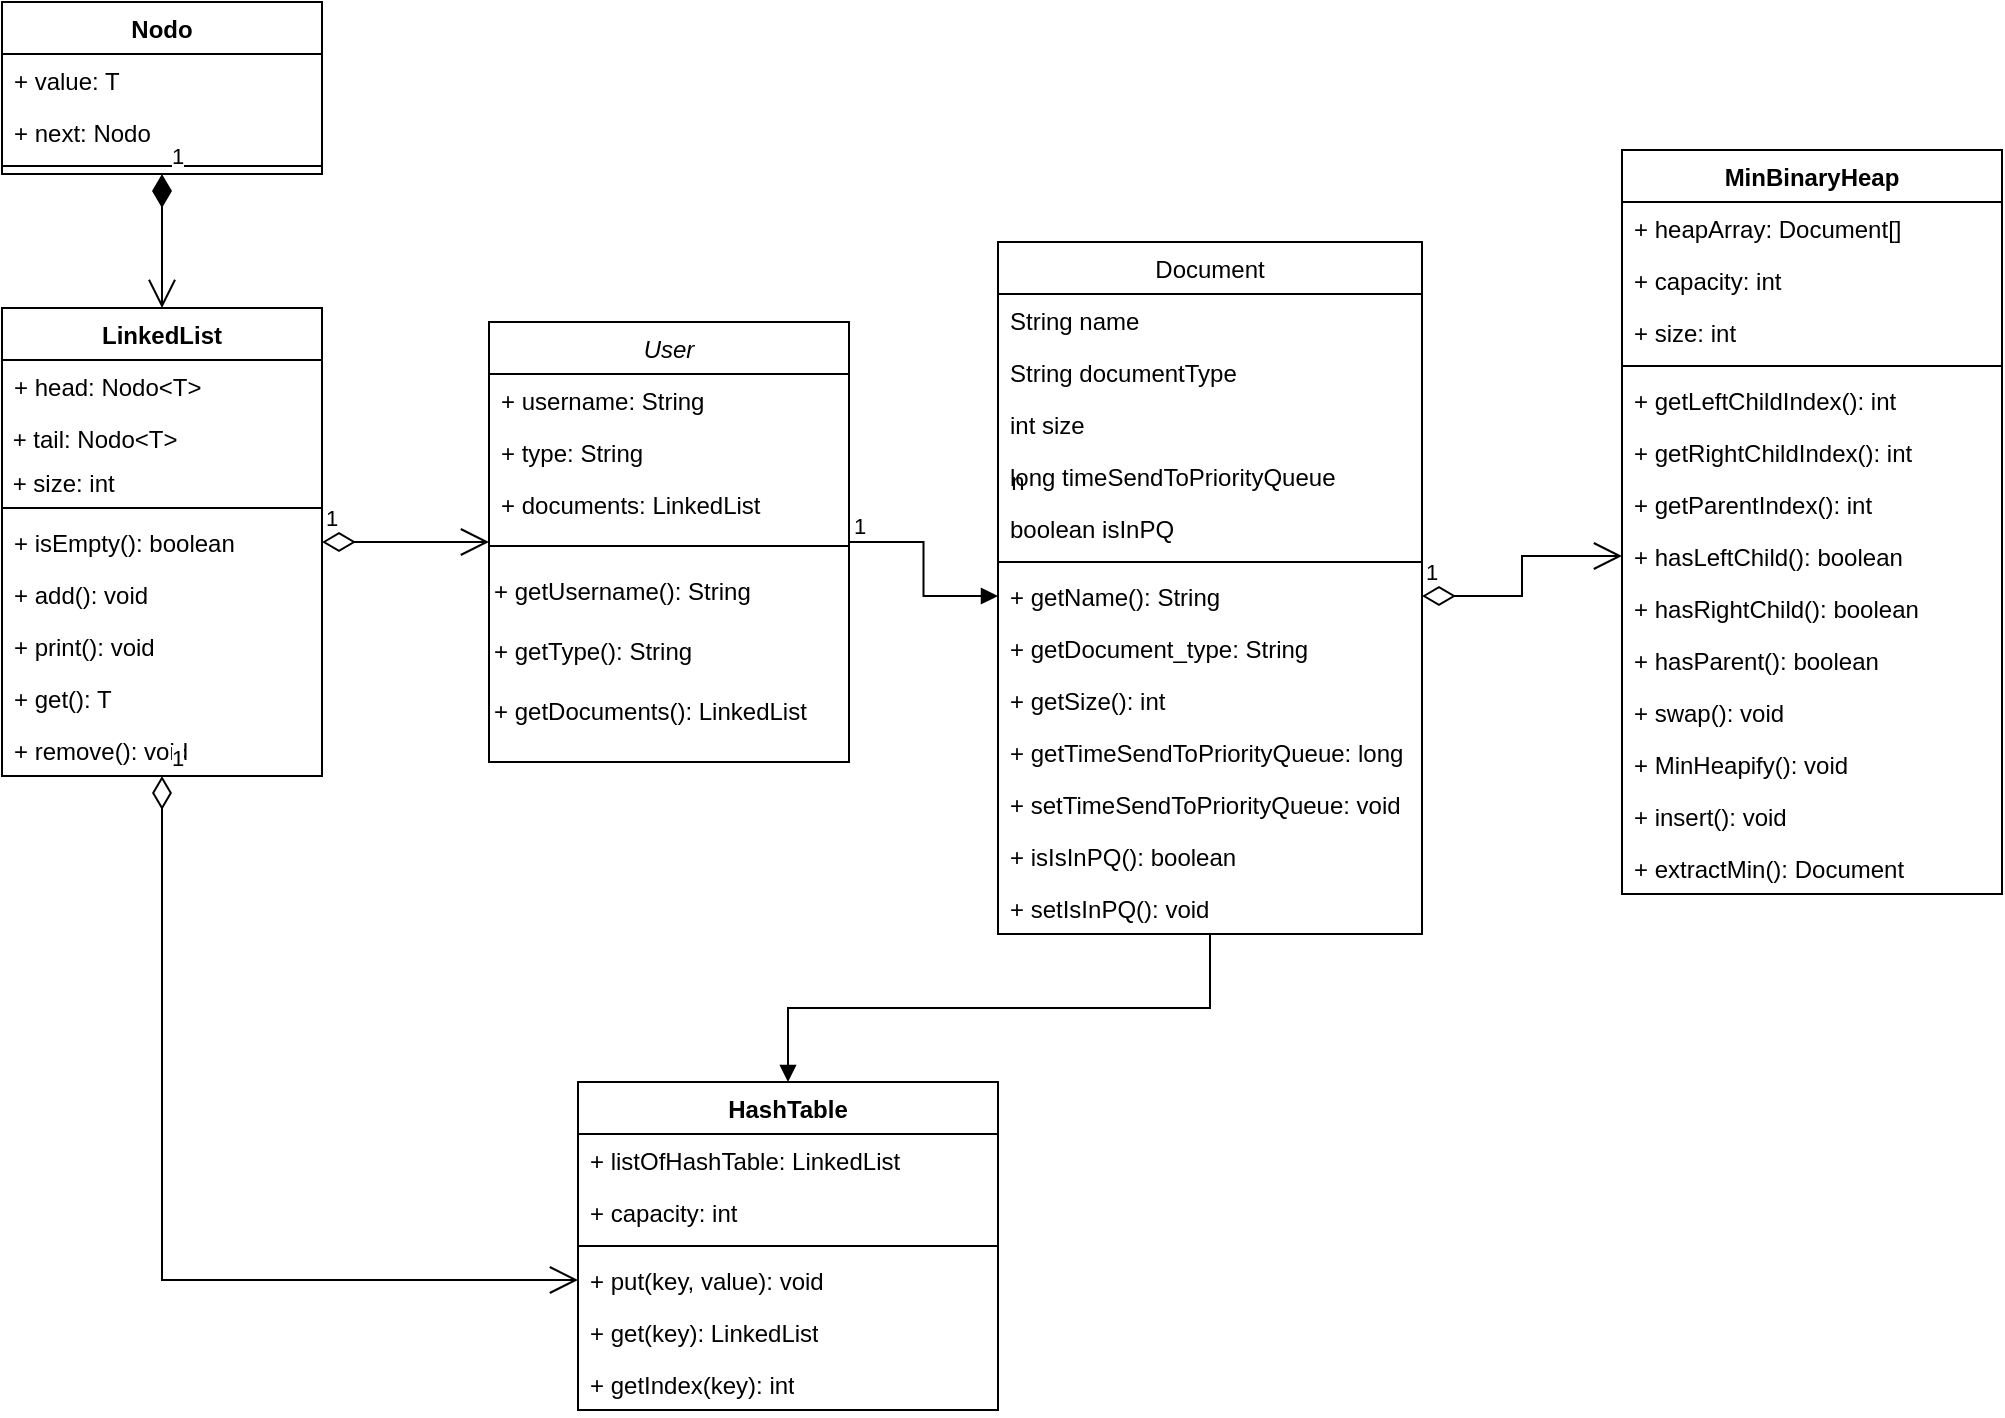 <mxfile version="22.1.4" type="device">
  <diagram id="C5RBs43oDa-KdzZeNtuy" name="Page-1">
    <mxGraphModel dx="2215" dy="876" grid="1" gridSize="10" guides="1" tooltips="1" connect="1" arrows="1" fold="1" page="1" pageScale="1" pageWidth="827" pageHeight="1169" math="0" shadow="0">
      <root>
        <mxCell id="WIyWlLk6GJQsqaUBKTNV-0" />
        <mxCell id="WIyWlLk6GJQsqaUBKTNV-1" parent="WIyWlLk6GJQsqaUBKTNV-0" />
        <mxCell id="zkfFHV4jXpPFQw0GAbJ--0" value="User" style="swimlane;fontStyle=2;align=center;verticalAlign=top;childLayout=stackLayout;horizontal=1;startSize=26;horizontalStack=0;resizeParent=1;resizeLast=0;collapsible=1;marginBottom=0;rounded=0;shadow=0;strokeWidth=1;" parent="WIyWlLk6GJQsqaUBKTNV-1" vertex="1">
          <mxGeometry x="233.5" y="180" width="180" height="220" as="geometry">
            <mxRectangle x="230" y="140" width="160" height="26" as="alternateBounds" />
          </mxGeometry>
        </mxCell>
        <mxCell id="zkfFHV4jXpPFQw0GAbJ--1" value="+ username: String" style="text;align=left;verticalAlign=top;spacingLeft=4;spacingRight=4;overflow=hidden;rotatable=0;points=[[0,0.5],[1,0.5]];portConstraint=eastwest;" parent="zkfFHV4jXpPFQw0GAbJ--0" vertex="1">
          <mxGeometry y="26" width="180" height="26" as="geometry" />
        </mxCell>
        <mxCell id="zkfFHV4jXpPFQw0GAbJ--2" value="+ type: String" style="text;align=left;verticalAlign=top;spacingLeft=4;spacingRight=4;overflow=hidden;rotatable=0;points=[[0,0.5],[1,0.5]];portConstraint=eastwest;rounded=0;shadow=0;html=0;" parent="zkfFHV4jXpPFQw0GAbJ--0" vertex="1">
          <mxGeometry y="52" width="180" height="26" as="geometry" />
        </mxCell>
        <mxCell id="zkfFHV4jXpPFQw0GAbJ--3" value="+ documents: LinkedList" style="text;align=left;verticalAlign=top;spacingLeft=4;spacingRight=4;overflow=hidden;rotatable=0;points=[[0,0.5],[1,0.5]];portConstraint=eastwest;rounded=0;shadow=0;html=0;" parent="zkfFHV4jXpPFQw0GAbJ--0" vertex="1">
          <mxGeometry y="78" width="180" height="26" as="geometry" />
        </mxCell>
        <mxCell id="zkfFHV4jXpPFQw0GAbJ--4" value="" style="line;html=1;strokeWidth=1;align=left;verticalAlign=middle;spacingTop=-1;spacingLeft=3;spacingRight=3;rotatable=0;labelPosition=right;points=[];portConstraint=eastwest;" parent="zkfFHV4jXpPFQw0GAbJ--0" vertex="1">
          <mxGeometry y="104" width="180" height="16" as="geometry" />
        </mxCell>
        <mxCell id="7mVBPXrK7mxMD2qALkh3-14" value="+ getUsername(): String" style="text;html=1;align=left;verticalAlign=middle;resizable=0;points=[];autosize=1;strokeColor=none;fillColor=none;" vertex="1" parent="zkfFHV4jXpPFQw0GAbJ--0">
          <mxGeometry y="120" width="180" height="30" as="geometry" />
        </mxCell>
        <mxCell id="7mVBPXrK7mxMD2qALkh3-13" value="+ getType(): String" style="text;html=1;align=left;verticalAlign=middle;resizable=0;points=[];autosize=1;strokeColor=none;fillColor=none;" vertex="1" parent="zkfFHV4jXpPFQw0GAbJ--0">
          <mxGeometry y="150" width="180" height="30" as="geometry" />
        </mxCell>
        <mxCell id="7mVBPXrK7mxMD2qALkh3-12" value="+ getDocuments(): LinkedList" style="text;html=1;align=left;verticalAlign=middle;resizable=0;points=[];autosize=1;strokeColor=none;fillColor=none;" vertex="1" parent="zkfFHV4jXpPFQw0GAbJ--0">
          <mxGeometry y="180" width="180" height="30" as="geometry" />
        </mxCell>
        <mxCell id="zkfFHV4jXpPFQw0GAbJ--17" value="Document" style="swimlane;fontStyle=0;align=center;verticalAlign=top;childLayout=stackLayout;horizontal=1;startSize=26;horizontalStack=0;resizeParent=1;resizeLast=0;collapsible=1;marginBottom=0;rounded=0;shadow=0;strokeWidth=1;" parent="WIyWlLk6GJQsqaUBKTNV-1" vertex="1">
          <mxGeometry x="488" y="140" width="212" height="346" as="geometry">
            <mxRectangle x="550" y="140" width="160" height="26" as="alternateBounds" />
          </mxGeometry>
        </mxCell>
        <mxCell id="zkfFHV4jXpPFQw0GAbJ--18" value="String name" style="text;align=left;verticalAlign=top;spacingLeft=4;spacingRight=4;overflow=hidden;rotatable=0;points=[[0,0.5],[1,0.5]];portConstraint=eastwest;" parent="zkfFHV4jXpPFQw0GAbJ--17" vertex="1">
          <mxGeometry y="26" width="212" height="26" as="geometry" />
        </mxCell>
        <mxCell id="zkfFHV4jXpPFQw0GAbJ--19" value="String documentType" style="text;align=left;verticalAlign=top;spacingLeft=4;spacingRight=4;overflow=hidden;rotatable=0;points=[[0,0.5],[1,0.5]];portConstraint=eastwest;rounded=0;shadow=0;html=0;" parent="zkfFHV4jXpPFQw0GAbJ--17" vertex="1">
          <mxGeometry y="52" width="212" height="26" as="geometry" />
        </mxCell>
        <mxCell id="zkfFHV4jXpPFQw0GAbJ--20" value="int size" style="text;align=left;verticalAlign=top;spacingLeft=4;spacingRight=4;overflow=hidden;rotatable=0;points=[[0,0.5],[1,0.5]];portConstraint=eastwest;rounded=0;shadow=0;html=0;" parent="zkfFHV4jXpPFQw0GAbJ--17" vertex="1">
          <mxGeometry y="78" width="212" height="26" as="geometry" />
        </mxCell>
        <mxCell id="zkfFHV4jXpPFQw0GAbJ--21" value="long timeSendToPriorityQueue" style="text;align=left;verticalAlign=top;spacingLeft=4;spacingRight=4;overflow=hidden;rotatable=0;points=[[0,0.5],[1,0.5]];portConstraint=eastwest;rounded=0;shadow=0;html=0;" parent="zkfFHV4jXpPFQw0GAbJ--17" vertex="1">
          <mxGeometry y="104" width="212" height="26" as="geometry" />
        </mxCell>
        <mxCell id="zkfFHV4jXpPFQw0GAbJ--22" value="boolean isInPQ " style="text;align=left;verticalAlign=top;spacingLeft=4;spacingRight=4;overflow=hidden;rotatable=0;points=[[0,0.5],[1,0.5]];portConstraint=eastwest;rounded=0;shadow=0;html=0;" parent="zkfFHV4jXpPFQw0GAbJ--17" vertex="1">
          <mxGeometry y="130" width="212" height="26" as="geometry" />
        </mxCell>
        <mxCell id="zkfFHV4jXpPFQw0GAbJ--23" value="" style="line;html=1;strokeWidth=1;align=left;verticalAlign=middle;spacingTop=-1;spacingLeft=3;spacingRight=3;rotatable=0;labelPosition=right;points=[];portConstraint=eastwest;" parent="zkfFHV4jXpPFQw0GAbJ--17" vertex="1">
          <mxGeometry y="156" width="212" height="8" as="geometry" />
        </mxCell>
        <mxCell id="7mVBPXrK7mxMD2qALkh3-36" value="+ getName(): String" style="text;strokeColor=none;fillColor=none;align=left;verticalAlign=top;spacingLeft=4;spacingRight=4;overflow=hidden;rotatable=0;points=[[0,0.5],[1,0.5]];portConstraint=eastwest;whiteSpace=wrap;html=1;" vertex="1" parent="zkfFHV4jXpPFQw0GAbJ--17">
          <mxGeometry y="164" width="212" height="26" as="geometry" />
        </mxCell>
        <mxCell id="7mVBPXrK7mxMD2qALkh3-41" value="+ getDocument_type: String" style="text;strokeColor=none;fillColor=none;align=left;verticalAlign=top;spacingLeft=4;spacingRight=4;overflow=hidden;rotatable=0;points=[[0,0.5],[1,0.5]];portConstraint=eastwest;whiteSpace=wrap;html=1;" vertex="1" parent="zkfFHV4jXpPFQw0GAbJ--17">
          <mxGeometry y="190" width="212" height="26" as="geometry" />
        </mxCell>
        <mxCell id="7mVBPXrK7mxMD2qALkh3-39" value="+ getSize(): int" style="text;strokeColor=none;fillColor=none;align=left;verticalAlign=top;spacingLeft=4;spacingRight=4;overflow=hidden;rotatable=0;points=[[0,0.5],[1,0.5]];portConstraint=eastwest;whiteSpace=wrap;html=1;" vertex="1" parent="zkfFHV4jXpPFQw0GAbJ--17">
          <mxGeometry y="216" width="212" height="26" as="geometry" />
        </mxCell>
        <mxCell id="7mVBPXrK7mxMD2qALkh3-37" value="+ getTimeSendToPriorityQueue: long" style="text;strokeColor=none;fillColor=none;align=left;verticalAlign=top;spacingLeft=4;spacingRight=4;overflow=hidden;rotatable=0;points=[[0,0.5],[1,0.5]];portConstraint=eastwest;whiteSpace=wrap;html=1;" vertex="1" parent="zkfFHV4jXpPFQw0GAbJ--17">
          <mxGeometry y="242" width="212" height="26" as="geometry" />
        </mxCell>
        <mxCell id="7mVBPXrK7mxMD2qALkh3-42" value="+ setTimeSendToPriorityQueue: void" style="text;strokeColor=none;fillColor=none;align=left;verticalAlign=top;spacingLeft=4;spacingRight=4;overflow=hidden;rotatable=0;points=[[0,0.5],[1,0.5]];portConstraint=eastwest;whiteSpace=wrap;html=1;" vertex="1" parent="zkfFHV4jXpPFQw0GAbJ--17">
          <mxGeometry y="268" width="212" height="26" as="geometry" />
        </mxCell>
        <mxCell id="7mVBPXrK7mxMD2qALkh3-38" value="+ isIsInPQ(): boolean" style="text;strokeColor=none;fillColor=none;align=left;verticalAlign=top;spacingLeft=4;spacingRight=4;overflow=hidden;rotatable=0;points=[[0,0.5],[1,0.5]];portConstraint=eastwest;whiteSpace=wrap;html=1;" vertex="1" parent="zkfFHV4jXpPFQw0GAbJ--17">
          <mxGeometry y="294" width="212" height="26" as="geometry" />
        </mxCell>
        <mxCell id="7mVBPXrK7mxMD2qALkh3-40" value="+ setIsInPQ(): void" style="text;strokeColor=none;fillColor=none;align=left;verticalAlign=top;spacingLeft=4;spacingRight=4;overflow=hidden;rotatable=0;points=[[0,0.5],[1,0.5]];portConstraint=eastwest;whiteSpace=wrap;html=1;" vertex="1" parent="zkfFHV4jXpPFQw0GAbJ--17">
          <mxGeometry y="320" width="212" height="26" as="geometry" />
        </mxCell>
        <mxCell id="7mVBPXrK7mxMD2qALkh3-4" value="n" style="text;html=1;strokeColor=none;fillColor=none;align=center;verticalAlign=middle;whiteSpace=wrap;rounded=0;" vertex="1" parent="WIyWlLk6GJQsqaUBKTNV-1">
          <mxGeometry x="488" y="250" width="20" height="20" as="geometry" />
        </mxCell>
        <mxCell id="7mVBPXrK7mxMD2qALkh3-15" value="LinkedList" style="swimlane;fontStyle=1;align=center;verticalAlign=top;childLayout=stackLayout;horizontal=1;startSize=26;horizontalStack=0;resizeParent=1;resizeParentMax=0;resizeLast=0;collapsible=1;marginBottom=0;whiteSpace=wrap;html=1;" vertex="1" parent="WIyWlLk6GJQsqaUBKTNV-1">
          <mxGeometry x="-10" y="173" width="160" height="234" as="geometry" />
        </mxCell>
        <mxCell id="7mVBPXrK7mxMD2qALkh3-16" value="+ head: Nodo&amp;lt;T&amp;gt;" style="text;strokeColor=none;fillColor=none;align=left;verticalAlign=top;spacingLeft=4;spacingRight=4;overflow=hidden;rotatable=0;points=[[0,0.5],[1,0.5]];portConstraint=eastwest;whiteSpace=wrap;html=1;" vertex="1" parent="7mVBPXrK7mxMD2qALkh3-15">
          <mxGeometry y="26" width="160" height="26" as="geometry" />
        </mxCell>
        <mxCell id="7mVBPXrK7mxMD2qALkh3-19" value="&amp;nbsp;+ tail: Nodo&amp;lt;T&amp;gt;" style="text;html=1;strokeColor=none;fillColor=none;align=left;verticalAlign=middle;whiteSpace=wrap;rounded=0;" vertex="1" parent="7mVBPXrK7mxMD2qALkh3-15">
          <mxGeometry y="52" width="160" height="28" as="geometry" />
        </mxCell>
        <mxCell id="7mVBPXrK7mxMD2qALkh3-21" value="&amp;nbsp;+ size: int" style="text;html=1;strokeColor=none;fillColor=none;align=left;verticalAlign=middle;whiteSpace=wrap;rounded=0;" vertex="1" parent="7mVBPXrK7mxMD2qALkh3-15">
          <mxGeometry y="80" width="160" height="16" as="geometry" />
        </mxCell>
        <mxCell id="7mVBPXrK7mxMD2qALkh3-17" value="" style="line;strokeWidth=1;fillColor=none;align=left;verticalAlign=middle;spacingTop=-1;spacingLeft=3;spacingRight=3;rotatable=0;labelPosition=right;points=[];portConstraint=eastwest;strokeColor=inherit;" vertex="1" parent="7mVBPXrK7mxMD2qALkh3-15">
          <mxGeometry y="96" width="160" height="8" as="geometry" />
        </mxCell>
        <mxCell id="7mVBPXrK7mxMD2qALkh3-18" value="+ isEmpty(): boolean" style="text;strokeColor=none;fillColor=none;align=left;verticalAlign=top;spacingLeft=4;spacingRight=4;overflow=hidden;rotatable=0;points=[[0,0.5],[1,0.5]];portConstraint=eastwest;whiteSpace=wrap;html=1;" vertex="1" parent="7mVBPXrK7mxMD2qALkh3-15">
          <mxGeometry y="104" width="160" height="26" as="geometry" />
        </mxCell>
        <mxCell id="7mVBPXrK7mxMD2qALkh3-22" value="+ add(): void" style="text;strokeColor=none;fillColor=none;align=left;verticalAlign=top;spacingLeft=4;spacingRight=4;overflow=hidden;rotatable=0;points=[[0,0.5],[1,0.5]];portConstraint=eastwest;whiteSpace=wrap;html=1;" vertex="1" parent="7mVBPXrK7mxMD2qALkh3-15">
          <mxGeometry y="130" width="160" height="26" as="geometry" />
        </mxCell>
        <mxCell id="7mVBPXrK7mxMD2qALkh3-23" value="+ print(): void" style="text;strokeColor=none;fillColor=none;align=left;verticalAlign=top;spacingLeft=4;spacingRight=4;overflow=hidden;rotatable=0;points=[[0,0.5],[1,0.5]];portConstraint=eastwest;whiteSpace=wrap;html=1;" vertex="1" parent="7mVBPXrK7mxMD2qALkh3-15">
          <mxGeometry y="156" width="160" height="26" as="geometry" />
        </mxCell>
        <mxCell id="7mVBPXrK7mxMD2qALkh3-28" value="+ get(): T" style="text;strokeColor=none;fillColor=none;align=left;verticalAlign=top;spacingLeft=4;spacingRight=4;overflow=hidden;rotatable=0;points=[[0,0.5],[1,0.5]];portConstraint=eastwest;whiteSpace=wrap;html=1;" vertex="1" parent="7mVBPXrK7mxMD2qALkh3-15">
          <mxGeometry y="182" width="160" height="26" as="geometry" />
        </mxCell>
        <mxCell id="7mVBPXrK7mxMD2qALkh3-29" value="+ remove(): void" style="text;strokeColor=none;fillColor=none;align=left;verticalAlign=top;spacingLeft=4;spacingRight=4;overflow=hidden;rotatable=0;points=[[0,0.5],[1,0.5]];portConstraint=eastwest;whiteSpace=wrap;html=1;" vertex="1" parent="7mVBPXrK7mxMD2qALkh3-15">
          <mxGeometry y="208" width="160" height="26" as="geometry" />
        </mxCell>
        <mxCell id="7mVBPXrK7mxMD2qALkh3-30" value="Nodo" style="swimlane;fontStyle=1;align=center;verticalAlign=top;childLayout=stackLayout;horizontal=1;startSize=26;horizontalStack=0;resizeParent=1;resizeParentMax=0;resizeLast=0;collapsible=1;marginBottom=0;whiteSpace=wrap;html=1;" vertex="1" parent="WIyWlLk6GJQsqaUBKTNV-1">
          <mxGeometry x="-10" y="20" width="160" height="86" as="geometry" />
        </mxCell>
        <mxCell id="7mVBPXrK7mxMD2qALkh3-31" value="+ value: T" style="text;strokeColor=none;fillColor=none;align=left;verticalAlign=top;spacingLeft=4;spacingRight=4;overflow=hidden;rotatable=0;points=[[0,0.5],[1,0.5]];portConstraint=eastwest;whiteSpace=wrap;html=1;" vertex="1" parent="7mVBPXrK7mxMD2qALkh3-30">
          <mxGeometry y="26" width="160" height="26" as="geometry" />
        </mxCell>
        <mxCell id="7mVBPXrK7mxMD2qALkh3-34" value="+ next: Nodo" style="text;strokeColor=none;fillColor=none;align=left;verticalAlign=top;spacingLeft=4;spacingRight=4;overflow=hidden;rotatable=0;points=[[0,0.5],[1,0.5]];portConstraint=eastwest;whiteSpace=wrap;html=1;" vertex="1" parent="7mVBPXrK7mxMD2qALkh3-30">
          <mxGeometry y="52" width="160" height="26" as="geometry" />
        </mxCell>
        <mxCell id="7mVBPXrK7mxMD2qALkh3-32" value="" style="line;strokeWidth=1;fillColor=none;align=left;verticalAlign=middle;spacingTop=-1;spacingLeft=3;spacingRight=3;rotatable=0;labelPosition=right;points=[];portConstraint=eastwest;strokeColor=inherit;" vertex="1" parent="7mVBPXrK7mxMD2qALkh3-30">
          <mxGeometry y="78" width="160" height="8" as="geometry" />
        </mxCell>
        <mxCell id="7mVBPXrK7mxMD2qALkh3-44" value="MinBinaryHeap" style="swimlane;fontStyle=1;align=center;verticalAlign=top;childLayout=stackLayout;horizontal=1;startSize=26;horizontalStack=0;resizeParent=1;resizeParentMax=0;resizeLast=0;collapsible=1;marginBottom=0;whiteSpace=wrap;html=1;" vertex="1" parent="WIyWlLk6GJQsqaUBKTNV-1">
          <mxGeometry x="800" y="94" width="190" height="372" as="geometry" />
        </mxCell>
        <mxCell id="7mVBPXrK7mxMD2qALkh3-49" value="+ heapArray: Document[]" style="text;strokeColor=none;fillColor=none;align=left;verticalAlign=top;spacingLeft=4;spacingRight=4;overflow=hidden;rotatable=0;points=[[0,0.5],[1,0.5]];portConstraint=eastwest;whiteSpace=wrap;html=1;" vertex="1" parent="7mVBPXrK7mxMD2qALkh3-44">
          <mxGeometry y="26" width="190" height="26" as="geometry" />
        </mxCell>
        <mxCell id="7mVBPXrK7mxMD2qALkh3-48" value="+ capacity: int" style="text;strokeColor=none;fillColor=none;align=left;verticalAlign=top;spacingLeft=4;spacingRight=4;overflow=hidden;rotatable=0;points=[[0,0.5],[1,0.5]];portConstraint=eastwest;whiteSpace=wrap;html=1;" vertex="1" parent="7mVBPXrK7mxMD2qALkh3-44">
          <mxGeometry y="52" width="190" height="26" as="geometry" />
        </mxCell>
        <mxCell id="7mVBPXrK7mxMD2qALkh3-45" value="+ size: int" style="text;strokeColor=none;fillColor=none;align=left;verticalAlign=top;spacingLeft=4;spacingRight=4;overflow=hidden;rotatable=0;points=[[0,0.5],[1,0.5]];portConstraint=eastwest;whiteSpace=wrap;html=1;" vertex="1" parent="7mVBPXrK7mxMD2qALkh3-44">
          <mxGeometry y="78" width="190" height="26" as="geometry" />
        </mxCell>
        <mxCell id="7mVBPXrK7mxMD2qALkh3-46" value="" style="line;strokeWidth=1;fillColor=none;align=left;verticalAlign=middle;spacingTop=-1;spacingLeft=3;spacingRight=3;rotatable=0;labelPosition=right;points=[];portConstraint=eastwest;strokeColor=inherit;" vertex="1" parent="7mVBPXrK7mxMD2qALkh3-44">
          <mxGeometry y="104" width="190" height="8" as="geometry" />
        </mxCell>
        <mxCell id="7mVBPXrK7mxMD2qALkh3-47" value="+ getLeftChildIndex(): int" style="text;strokeColor=none;fillColor=none;align=left;verticalAlign=top;spacingLeft=4;spacingRight=4;overflow=hidden;rotatable=0;points=[[0,0.5],[1,0.5]];portConstraint=eastwest;whiteSpace=wrap;html=1;" vertex="1" parent="7mVBPXrK7mxMD2qALkh3-44">
          <mxGeometry y="112" width="190" height="26" as="geometry" />
        </mxCell>
        <mxCell id="7mVBPXrK7mxMD2qALkh3-55" value="+ getRightChildIndex(): int" style="text;strokeColor=none;fillColor=none;align=left;verticalAlign=top;spacingLeft=4;spacingRight=4;overflow=hidden;rotatable=0;points=[[0,0.5],[1,0.5]];portConstraint=eastwest;whiteSpace=wrap;html=1;" vertex="1" parent="7mVBPXrK7mxMD2qALkh3-44">
          <mxGeometry y="138" width="190" height="26" as="geometry" />
        </mxCell>
        <mxCell id="7mVBPXrK7mxMD2qALkh3-51" value="+ getParentIndex(): int" style="text;strokeColor=none;fillColor=none;align=left;verticalAlign=top;spacingLeft=4;spacingRight=4;overflow=hidden;rotatable=0;points=[[0,0.5],[1,0.5]];portConstraint=eastwest;whiteSpace=wrap;html=1;" vertex="1" parent="7mVBPXrK7mxMD2qALkh3-44">
          <mxGeometry y="164" width="190" height="26" as="geometry" />
        </mxCell>
        <mxCell id="7mVBPXrK7mxMD2qALkh3-50" value="+ hasLeftChild(): boolean" style="text;strokeColor=none;fillColor=none;align=left;verticalAlign=top;spacingLeft=4;spacingRight=4;overflow=hidden;rotatable=0;points=[[0,0.5],[1,0.5]];portConstraint=eastwest;whiteSpace=wrap;html=1;" vertex="1" parent="7mVBPXrK7mxMD2qALkh3-44">
          <mxGeometry y="190" width="190" height="26" as="geometry" />
        </mxCell>
        <mxCell id="7mVBPXrK7mxMD2qALkh3-52" value="+ hasRightChild(): boolean" style="text;strokeColor=none;fillColor=none;align=left;verticalAlign=top;spacingLeft=4;spacingRight=4;overflow=hidden;rotatable=0;points=[[0,0.5],[1,0.5]];portConstraint=eastwest;whiteSpace=wrap;html=1;" vertex="1" parent="7mVBPXrK7mxMD2qALkh3-44">
          <mxGeometry y="216" width="190" height="26" as="geometry" />
        </mxCell>
        <mxCell id="7mVBPXrK7mxMD2qALkh3-54" value="+ hasParent(): boolean" style="text;strokeColor=none;fillColor=none;align=left;verticalAlign=top;spacingLeft=4;spacingRight=4;overflow=hidden;rotatable=0;points=[[0,0.5],[1,0.5]];portConstraint=eastwest;whiteSpace=wrap;html=1;" vertex="1" parent="7mVBPXrK7mxMD2qALkh3-44">
          <mxGeometry y="242" width="190" height="26" as="geometry" />
        </mxCell>
        <mxCell id="7mVBPXrK7mxMD2qALkh3-53" value="+ swap(): void" style="text;strokeColor=none;fillColor=none;align=left;verticalAlign=top;spacingLeft=4;spacingRight=4;overflow=hidden;rotatable=0;points=[[0,0.5],[1,0.5]];portConstraint=eastwest;whiteSpace=wrap;html=1;" vertex="1" parent="7mVBPXrK7mxMD2qALkh3-44">
          <mxGeometry y="268" width="190" height="26" as="geometry" />
        </mxCell>
        <mxCell id="7mVBPXrK7mxMD2qALkh3-56" value="+ MinHeapify(): void" style="text;strokeColor=none;fillColor=none;align=left;verticalAlign=top;spacingLeft=4;spacingRight=4;overflow=hidden;rotatable=0;points=[[0,0.5],[1,0.5]];portConstraint=eastwest;whiteSpace=wrap;html=1;" vertex="1" parent="7mVBPXrK7mxMD2qALkh3-44">
          <mxGeometry y="294" width="190" height="26" as="geometry" />
        </mxCell>
        <mxCell id="7mVBPXrK7mxMD2qALkh3-64" value="+ insert(): void" style="text;strokeColor=none;fillColor=none;align=left;verticalAlign=top;spacingLeft=4;spacingRight=4;overflow=hidden;rotatable=0;points=[[0,0.5],[1,0.5]];portConstraint=eastwest;whiteSpace=wrap;html=1;" vertex="1" parent="7mVBPXrK7mxMD2qALkh3-44">
          <mxGeometry y="320" width="190" height="26" as="geometry" />
        </mxCell>
        <mxCell id="7mVBPXrK7mxMD2qALkh3-65" value="+ extractMin(): Document" style="text;strokeColor=none;fillColor=none;align=left;verticalAlign=top;spacingLeft=4;spacingRight=4;overflow=hidden;rotatable=0;points=[[0,0.5],[1,0.5]];portConstraint=eastwest;whiteSpace=wrap;html=1;" vertex="1" parent="7mVBPXrK7mxMD2qALkh3-44">
          <mxGeometry y="346" width="190" height="26" as="geometry" />
        </mxCell>
        <mxCell id="7mVBPXrK7mxMD2qALkh3-62" value="1" style="endArrow=open;html=1;endSize=12;startArrow=diamondThin;startSize=14;startFill=1;edgeStyle=orthogonalEdgeStyle;align=left;verticalAlign=bottom;rounded=0;exitX=0.5;exitY=1;exitDx=0;exitDy=0;entryX=0.5;entryY=0;entryDx=0;entryDy=0;" edge="1" parent="WIyWlLk6GJQsqaUBKTNV-1" source="7mVBPXrK7mxMD2qALkh3-30" target="7mVBPXrK7mxMD2qALkh3-15">
          <mxGeometry x="-1" y="3" relative="1" as="geometry">
            <mxPoint x="70" y="140" as="sourcePoint" />
            <mxPoint x="230" y="140" as="targetPoint" />
          </mxGeometry>
        </mxCell>
        <mxCell id="7mVBPXrK7mxMD2qALkh3-66" value="1" style="endArrow=open;html=1;endSize=12;startArrow=diamondThin;startSize=14;startFill=0;edgeStyle=orthogonalEdgeStyle;align=left;verticalAlign=bottom;rounded=0;exitX=1;exitY=0.5;exitDx=0;exitDy=0;" edge="1" parent="WIyWlLk6GJQsqaUBKTNV-1" source="7mVBPXrK7mxMD2qALkh3-18" target="zkfFHV4jXpPFQw0GAbJ--0">
          <mxGeometry x="-1" y="3" relative="1" as="geometry">
            <mxPoint x="50" y="340" as="sourcePoint" />
            <mxPoint x="210" y="340" as="targetPoint" />
          </mxGeometry>
        </mxCell>
        <mxCell id="7mVBPXrK7mxMD2qALkh3-67" value="1" style="endArrow=open;html=1;endSize=12;startArrow=diamondThin;startSize=14;startFill=0;edgeStyle=orthogonalEdgeStyle;align=left;verticalAlign=bottom;rounded=0;exitX=1;exitY=0.5;exitDx=0;exitDy=0;entryX=0;entryY=0.5;entryDx=0;entryDy=0;" edge="1" parent="WIyWlLk6GJQsqaUBKTNV-1" source="7mVBPXrK7mxMD2qALkh3-36" target="7mVBPXrK7mxMD2qALkh3-50">
          <mxGeometry x="-1" y="3" relative="1" as="geometry">
            <mxPoint x="580" y="500" as="sourcePoint" />
            <mxPoint x="740" y="500" as="targetPoint" />
          </mxGeometry>
        </mxCell>
        <mxCell id="7mVBPXrK7mxMD2qALkh3-68" value="" style="endArrow=block;endFill=1;html=1;edgeStyle=orthogonalEdgeStyle;align=left;verticalAlign=top;rounded=0;exitX=1;exitY=0.5;exitDx=0;exitDy=0;entryX=0;entryY=0.5;entryDx=0;entryDy=0;" edge="1" parent="WIyWlLk6GJQsqaUBKTNV-1" source="zkfFHV4jXpPFQw0GAbJ--0" target="7mVBPXrK7mxMD2qALkh3-36">
          <mxGeometry x="-1" relative="1" as="geometry">
            <mxPoint x="430" y="270" as="sourcePoint" />
            <mxPoint x="590" y="270" as="targetPoint" />
          </mxGeometry>
        </mxCell>
        <mxCell id="7mVBPXrK7mxMD2qALkh3-69" value="1" style="edgeLabel;resizable=0;html=1;align=left;verticalAlign=bottom;" connectable="0" vertex="1" parent="7mVBPXrK7mxMD2qALkh3-68">
          <mxGeometry x="-1" relative="1" as="geometry" />
        </mxCell>
        <mxCell id="7mVBPXrK7mxMD2qALkh3-70" value="HashTable" style="swimlane;fontStyle=1;align=center;verticalAlign=top;childLayout=stackLayout;horizontal=1;startSize=26;horizontalStack=0;resizeParent=1;resizeParentMax=0;resizeLast=0;collapsible=1;marginBottom=0;whiteSpace=wrap;html=1;" vertex="1" parent="WIyWlLk6GJQsqaUBKTNV-1">
          <mxGeometry x="278" y="560" width="210" height="164" as="geometry" />
        </mxCell>
        <mxCell id="7mVBPXrK7mxMD2qALkh3-71" value="+ listOfHashTable: LinkedList" style="text;strokeColor=none;fillColor=none;align=left;verticalAlign=top;spacingLeft=4;spacingRight=4;overflow=hidden;rotatable=0;points=[[0,0.5],[1,0.5]];portConstraint=eastwest;whiteSpace=wrap;html=1;" vertex="1" parent="7mVBPXrK7mxMD2qALkh3-70">
          <mxGeometry y="26" width="210" height="26" as="geometry" />
        </mxCell>
        <mxCell id="7mVBPXrK7mxMD2qALkh3-75" value="+ capacity: int" style="text;strokeColor=none;fillColor=none;align=left;verticalAlign=top;spacingLeft=4;spacingRight=4;overflow=hidden;rotatable=0;points=[[0,0.5],[1,0.5]];portConstraint=eastwest;whiteSpace=wrap;html=1;" vertex="1" parent="7mVBPXrK7mxMD2qALkh3-70">
          <mxGeometry y="52" width="210" height="26" as="geometry" />
        </mxCell>
        <mxCell id="7mVBPXrK7mxMD2qALkh3-72" value="" style="line;strokeWidth=1;fillColor=none;align=left;verticalAlign=middle;spacingTop=-1;spacingLeft=3;spacingRight=3;rotatable=0;labelPosition=right;points=[];portConstraint=eastwest;strokeColor=inherit;" vertex="1" parent="7mVBPXrK7mxMD2qALkh3-70">
          <mxGeometry y="78" width="210" height="8" as="geometry" />
        </mxCell>
        <mxCell id="7mVBPXrK7mxMD2qALkh3-73" value="+ put(key, value): void" style="text;strokeColor=none;fillColor=none;align=left;verticalAlign=top;spacingLeft=4;spacingRight=4;overflow=hidden;rotatable=0;points=[[0,0.5],[1,0.5]];portConstraint=eastwest;whiteSpace=wrap;html=1;" vertex="1" parent="7mVBPXrK7mxMD2qALkh3-70">
          <mxGeometry y="86" width="210" height="26" as="geometry" />
        </mxCell>
        <mxCell id="7mVBPXrK7mxMD2qALkh3-74" value="+ get(key): LinkedList" style="text;strokeColor=none;fillColor=none;align=left;verticalAlign=top;spacingLeft=4;spacingRight=4;overflow=hidden;rotatable=0;points=[[0,0.5],[1,0.5]];portConstraint=eastwest;whiteSpace=wrap;html=1;" vertex="1" parent="7mVBPXrK7mxMD2qALkh3-70">
          <mxGeometry y="112" width="210" height="26" as="geometry" />
        </mxCell>
        <mxCell id="7mVBPXrK7mxMD2qALkh3-77" value="+ getIndex(key): int" style="text;strokeColor=none;fillColor=none;align=left;verticalAlign=top;spacingLeft=4;spacingRight=4;overflow=hidden;rotatable=0;points=[[0,0.5],[1,0.5]];portConstraint=eastwest;whiteSpace=wrap;html=1;" vertex="1" parent="7mVBPXrK7mxMD2qALkh3-70">
          <mxGeometry y="138" width="210" height="26" as="geometry" />
        </mxCell>
        <mxCell id="7mVBPXrK7mxMD2qALkh3-78" value="1" style="endArrow=open;html=1;endSize=12;startArrow=diamondThin;startSize=14;startFill=0;edgeStyle=orthogonalEdgeStyle;align=left;verticalAlign=bottom;rounded=0;entryX=0;entryY=0.5;entryDx=0;entryDy=0;" edge="1" parent="WIyWlLk6GJQsqaUBKTNV-1" source="7mVBPXrK7mxMD2qALkh3-15" target="7mVBPXrK7mxMD2qALkh3-73">
          <mxGeometry x="-1" y="3" relative="1" as="geometry">
            <mxPoint x="50" y="440" as="sourcePoint" />
            <mxPoint x="210" y="440" as="targetPoint" />
          </mxGeometry>
        </mxCell>
        <mxCell id="7mVBPXrK7mxMD2qALkh3-82" value="" style="endArrow=block;endFill=1;html=1;edgeStyle=orthogonalEdgeStyle;align=left;verticalAlign=top;rounded=0;" edge="1" parent="WIyWlLk6GJQsqaUBKTNV-1" source="zkfFHV4jXpPFQw0GAbJ--17" target="7mVBPXrK7mxMD2qALkh3-70">
          <mxGeometry x="-1" relative="1" as="geometry">
            <mxPoint x="370" y="310" as="sourcePoint" />
            <mxPoint x="530" y="310" as="targetPoint" />
          </mxGeometry>
        </mxCell>
      </root>
    </mxGraphModel>
  </diagram>
</mxfile>
